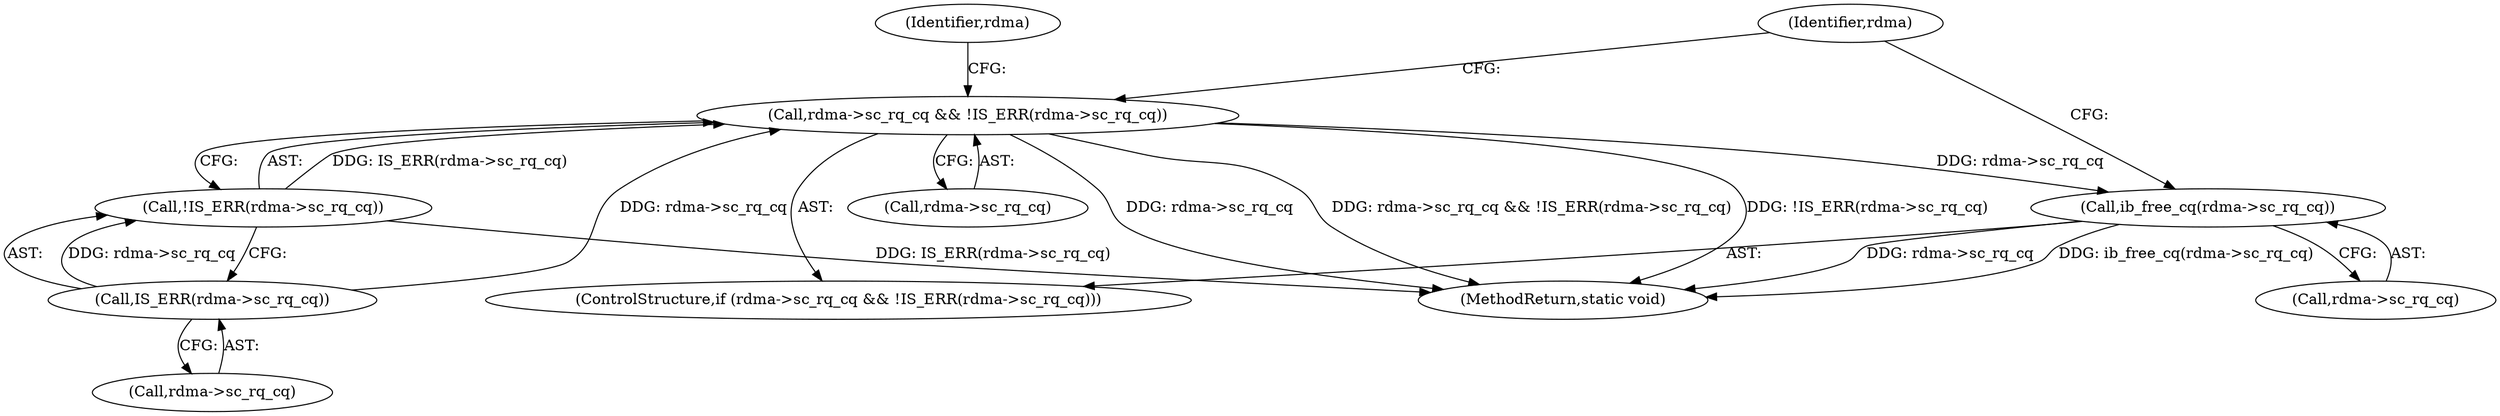 digraph "0_linux_c70422f760c120480fee4de6c38804c72aa26bc1_41@API" {
"1000253" [label="(Call,ib_free_cq(rdma->sc_rq_cq))"];
"1000244" [label="(Call,rdma->sc_rq_cq && !IS_ERR(rdma->sc_rq_cq))"];
"1000249" [label="(Call,IS_ERR(rdma->sc_rq_cq))"];
"1000248" [label="(Call,!IS_ERR(rdma->sc_rq_cq))"];
"1000260" [label="(Identifier,rdma)"];
"1000255" [label="(Identifier,rdma)"];
"1000250" [label="(Call,rdma->sc_rq_cq)"];
"1000243" [label="(ControlStructure,if (rdma->sc_rq_cq && !IS_ERR(rdma->sc_rq_cq)))"];
"1000254" [label="(Call,rdma->sc_rq_cq)"];
"1000253" [label="(Call,ib_free_cq(rdma->sc_rq_cq))"];
"1000245" [label="(Call,rdma->sc_rq_cq)"];
"1000277" [label="(MethodReturn,static void)"];
"1000248" [label="(Call,!IS_ERR(rdma->sc_rq_cq))"];
"1000249" [label="(Call,IS_ERR(rdma->sc_rq_cq))"];
"1000244" [label="(Call,rdma->sc_rq_cq && !IS_ERR(rdma->sc_rq_cq))"];
"1000253" -> "1000243"  [label="AST: "];
"1000253" -> "1000254"  [label="CFG: "];
"1000254" -> "1000253"  [label="AST: "];
"1000260" -> "1000253"  [label="CFG: "];
"1000253" -> "1000277"  [label="DDG: ib_free_cq(rdma->sc_rq_cq)"];
"1000253" -> "1000277"  [label="DDG: rdma->sc_rq_cq"];
"1000244" -> "1000253"  [label="DDG: rdma->sc_rq_cq"];
"1000244" -> "1000243"  [label="AST: "];
"1000244" -> "1000245"  [label="CFG: "];
"1000244" -> "1000248"  [label="CFG: "];
"1000245" -> "1000244"  [label="AST: "];
"1000248" -> "1000244"  [label="AST: "];
"1000255" -> "1000244"  [label="CFG: "];
"1000260" -> "1000244"  [label="CFG: "];
"1000244" -> "1000277"  [label="DDG: !IS_ERR(rdma->sc_rq_cq)"];
"1000244" -> "1000277"  [label="DDG: rdma->sc_rq_cq && !IS_ERR(rdma->sc_rq_cq)"];
"1000244" -> "1000277"  [label="DDG: rdma->sc_rq_cq"];
"1000249" -> "1000244"  [label="DDG: rdma->sc_rq_cq"];
"1000248" -> "1000244"  [label="DDG: IS_ERR(rdma->sc_rq_cq)"];
"1000249" -> "1000248"  [label="AST: "];
"1000249" -> "1000250"  [label="CFG: "];
"1000250" -> "1000249"  [label="AST: "];
"1000248" -> "1000249"  [label="CFG: "];
"1000249" -> "1000248"  [label="DDG: rdma->sc_rq_cq"];
"1000248" -> "1000277"  [label="DDG: IS_ERR(rdma->sc_rq_cq)"];
}

